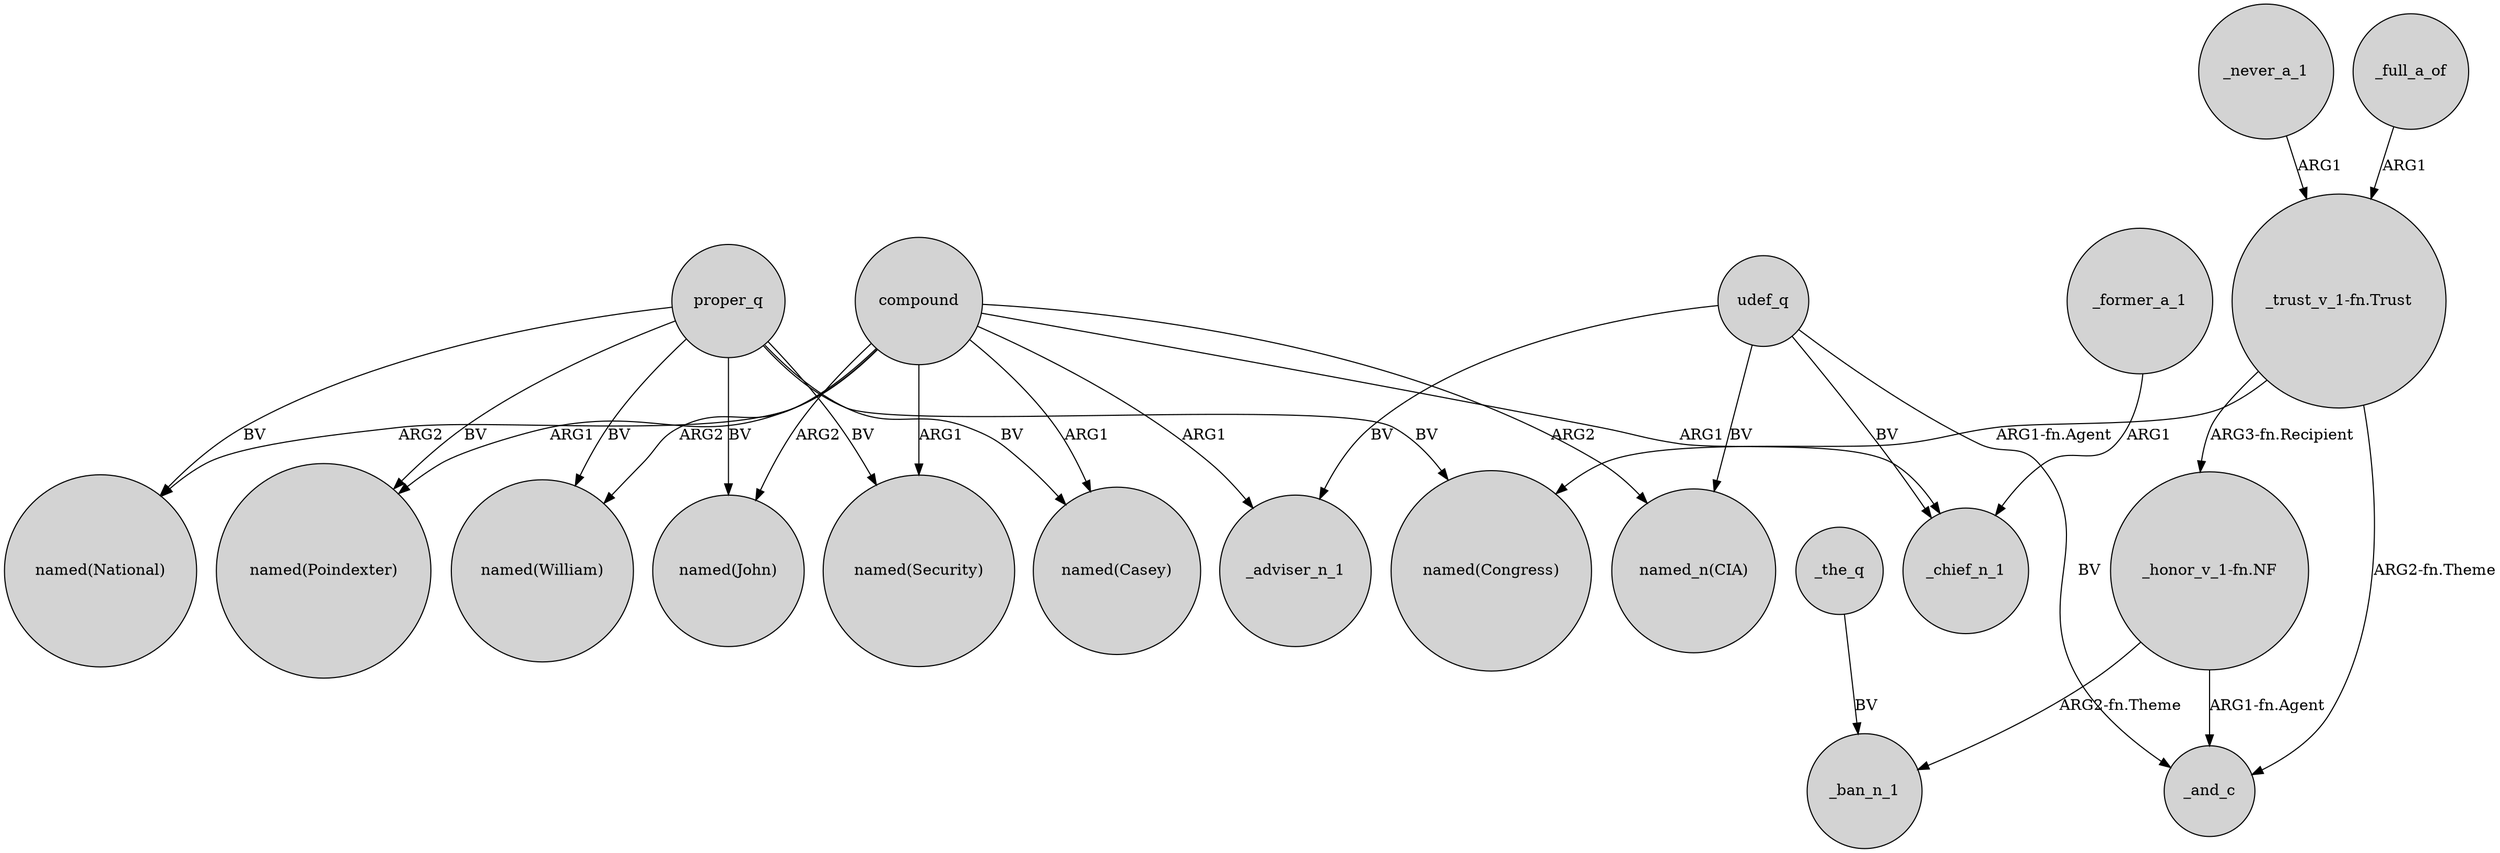 digraph {
	node [shape=circle style=filled]
	compound -> "named(John)" [label=ARG2]
	"_honor_v_1-fn.NF" -> _and_c [label="ARG1-fn.Agent"]
	compound -> "named(Security)" [label=ARG1]
	_never_a_1 -> "_trust_v_1-fn.Trust" [label=ARG1]
	compound -> _chief_n_1 [label=ARG1]
	udef_q -> "named_n(CIA)" [label=BV]
	"_honor_v_1-fn.NF" -> _ban_n_1 [label="ARG2-fn.Theme"]
	udef_q -> _adviser_n_1 [label=BV]
	compound -> "named_n(CIA)" [label=ARG2]
	"_trust_v_1-fn.Trust" -> "_honor_v_1-fn.NF" [label="ARG3-fn.Recipient"]
	proper_q -> "named(Poindexter)" [label=BV]
	proper_q -> "named(Congress)" [label=BV]
	_former_a_1 -> _chief_n_1 [label=ARG1]
	compound -> "named(National)" [label=ARG2]
	"_trust_v_1-fn.Trust" -> _and_c [label="ARG2-fn.Theme"]
	compound -> _adviser_n_1 [label=ARG1]
	compound -> "named(William)" [label=ARG2]
	udef_q -> _chief_n_1 [label=BV]
	_the_q -> _ban_n_1 [label=BV]
	"_trust_v_1-fn.Trust" -> "named(Congress)" [label="ARG1-fn.Agent"]
	proper_q -> "named(Casey)" [label=BV]
	compound -> "named(Casey)" [label=ARG1]
	proper_q -> "named(Security)" [label=BV]
	compound -> "named(Poindexter)" [label=ARG1]
	proper_q -> "named(National)" [label=BV]
	proper_q -> "named(John)" [label=BV]
	udef_q -> _and_c [label=BV]
	_full_a_of -> "_trust_v_1-fn.Trust" [label=ARG1]
	proper_q -> "named(William)" [label=BV]
}
